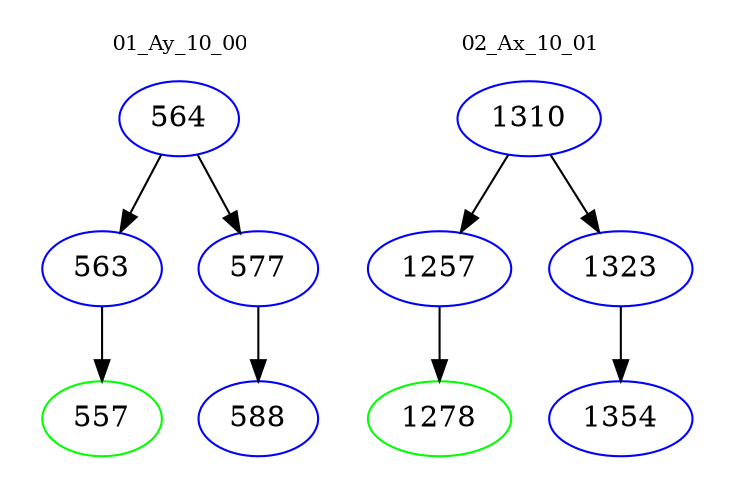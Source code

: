 digraph{
subgraph cluster_0 {
color = white
label = "01_Ay_10_00";
fontsize=10;
T0_564 [label="564", color="blue"]
T0_564 -> T0_563 [color="black"]
T0_563 [label="563", color="blue"]
T0_563 -> T0_557 [color="black"]
T0_557 [label="557", color="green"]
T0_564 -> T0_577 [color="black"]
T0_577 [label="577", color="blue"]
T0_577 -> T0_588 [color="black"]
T0_588 [label="588", color="blue"]
}
subgraph cluster_1 {
color = white
label = "02_Ax_10_01";
fontsize=10;
T1_1310 [label="1310", color="blue"]
T1_1310 -> T1_1257 [color="black"]
T1_1257 [label="1257", color="blue"]
T1_1257 -> T1_1278 [color="black"]
T1_1278 [label="1278", color="green"]
T1_1310 -> T1_1323 [color="black"]
T1_1323 [label="1323", color="blue"]
T1_1323 -> T1_1354 [color="black"]
T1_1354 [label="1354", color="blue"]
}
}
